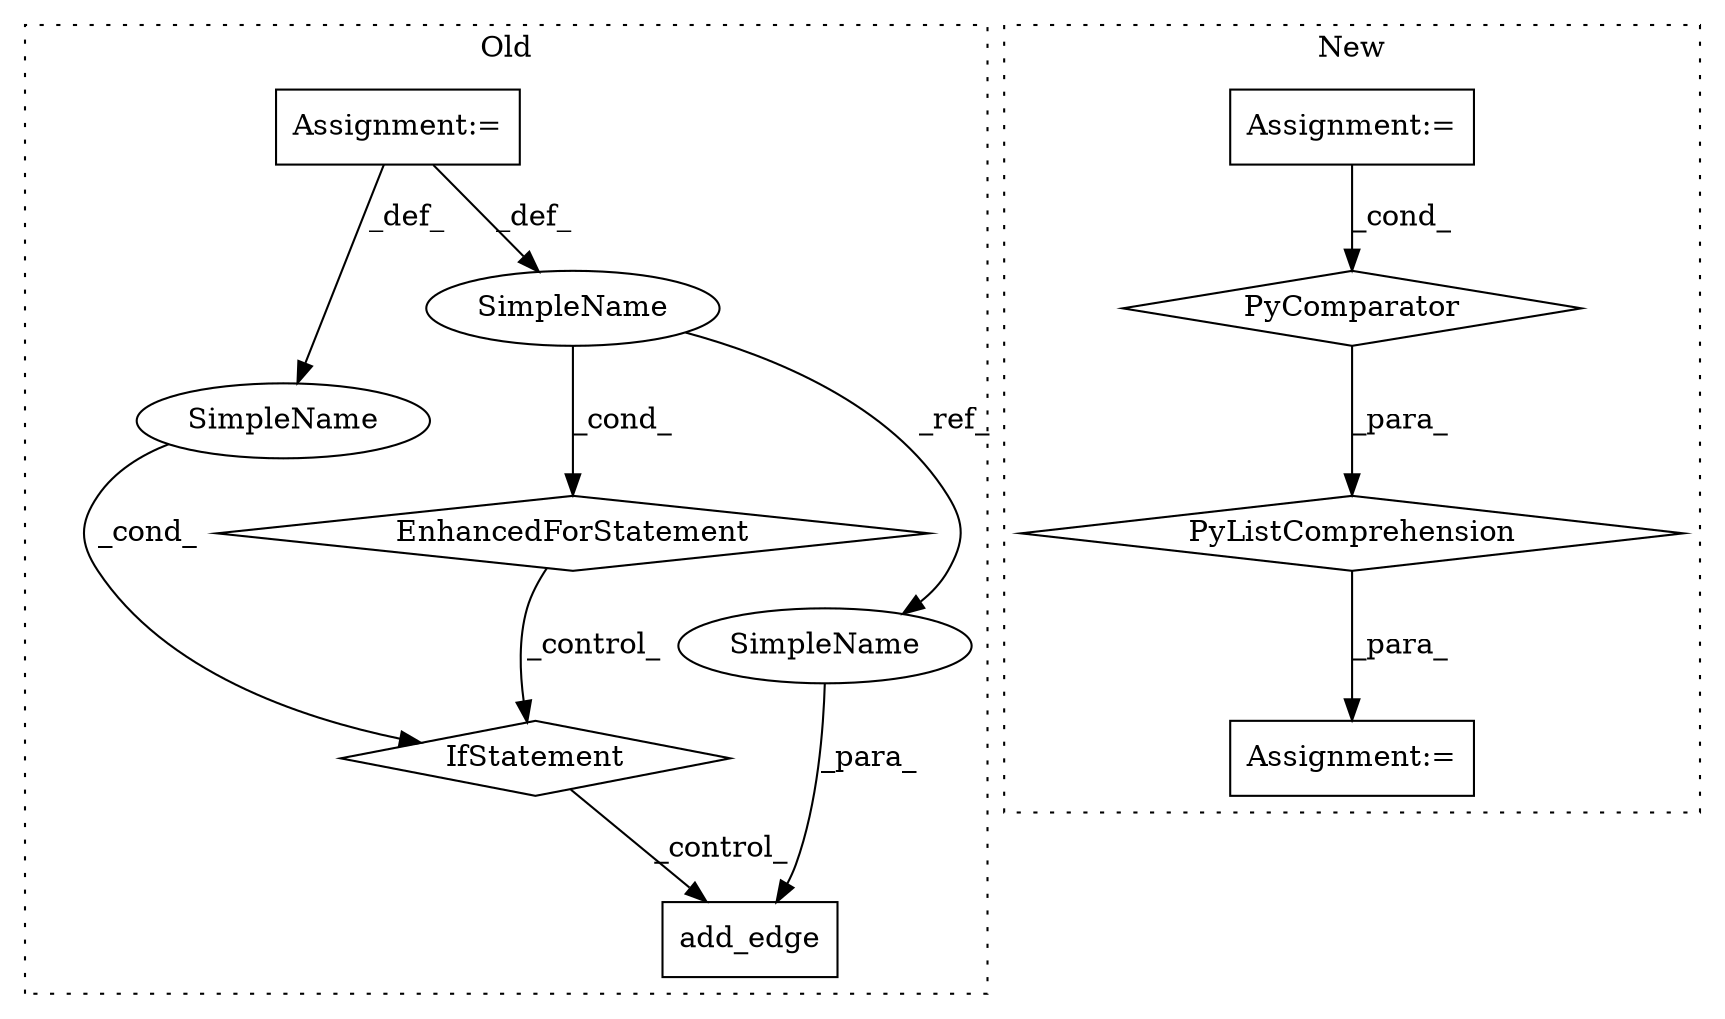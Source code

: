 digraph G {
subgraph cluster0 {
1 [label="add_edge" a="32" s="6061,6083" l="9,1" shape="box"];
3 [label="EnhancedForStatement" a="70" s="5678,5756" l="53,2" shape="diamond"];
7 [label="Assignment:=" a="7" s="5678,5756" l="53,2" shape="box"];
8 [label="IfStatement" a="25" s="6013,6042" l="4,2" shape="diamond"];
9 [label="SimpleName" a="42" s="" l="" shape="ellipse"];
10 [label="SimpleName" a="42" s="5735" l="6" shape="ellipse"];
11 [label="SimpleName" a="42" s="6070" l="6" shape="ellipse"];
label = "Old";
style="dotted";
}
subgraph cluster1 {
2 [label="PyComparator" a="113" s="4866" l="46" shape="diamond"];
4 [label="PyListComprehension" a="109" s="4807" l="113" shape="diamond"];
5 [label="Assignment:=" a="7" s="4960,5054" l="65,2" shape="box"];
6 [label="Assignment:=" a="7" s="4866" l="46" shape="box"];
label = "New";
style="dotted";
}
2 -> 4 [label="_para_"];
3 -> 8 [label="_control_"];
4 -> 5 [label="_para_"];
6 -> 2 [label="_cond_"];
7 -> 10 [label="_def_"];
7 -> 9 [label="_def_"];
8 -> 1 [label="_control_"];
9 -> 8 [label="_cond_"];
10 -> 11 [label="_ref_"];
10 -> 3 [label="_cond_"];
11 -> 1 [label="_para_"];
}